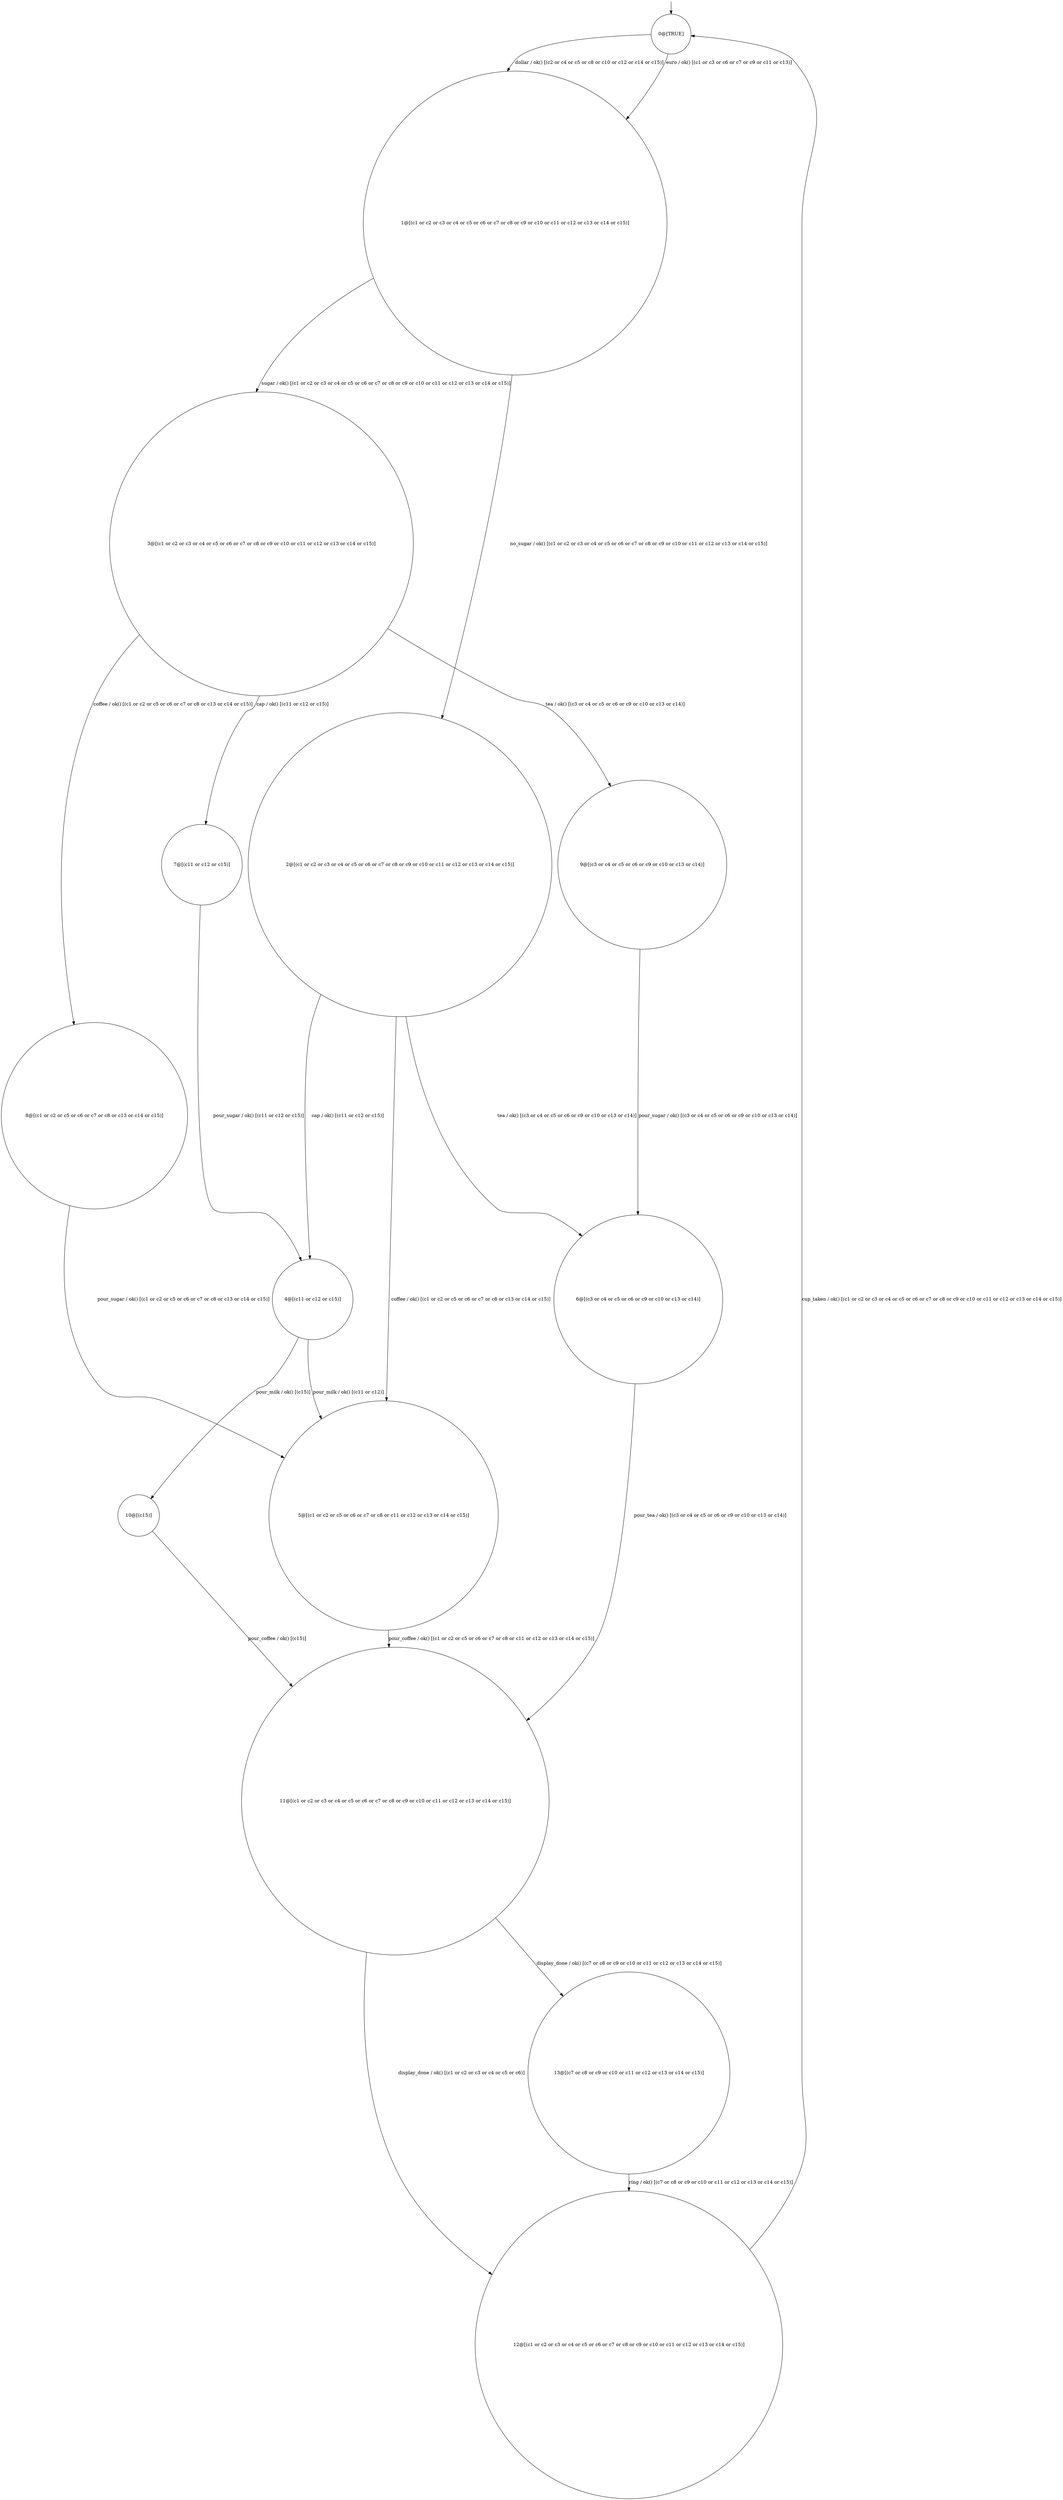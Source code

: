 digraph g {
	edge [lblstyle="above, sloped"];
	s0 [shape="circle" label="0@[TRUE]"];
	s1 [shape="circle" label="1@[(c1 or c2 or c3 or c4 or c5 or c6 or c7 or c8 or c9 or c10 or c11 or c12 or c13 or c14 or c15)]"];
	s2 [shape="circle" label="2@[(c1 or c2 or c3 or c4 or c5 or c6 or c7 or c8 or c9 or c10 or c11 or c12 or c13 or c14 or c15)]"];
	s3 [shape="circle" label="3@[(c1 or c2 or c3 or c4 or c5 or c6 or c7 or c8 or c9 or c10 or c11 or c12 or c13 or c14 or c15)]"];
	s4 [shape="circle" label="4@[(c11 or c12 or c15)]"];
	s5 [shape="circle" label="5@[(c1 or c2 or c5 or c6 or c7 or c8 or c11 or c12 or c13 or c14 or c15)]"];
	s6 [shape="circle" label="6@[(c3 or c4 or c5 or c6 or c9 or c10 or c13 or c14)]"];
	s7 [shape="circle" label="7@[(c11 or c12 or c15)]"];
	s8 [shape="circle" label="8@[(c1 or c2 or c5 or c6 or c7 or c8 or c13 or c14 or c15)]"];
	s9 [shape="circle" label="9@[(c3 or c4 or c5 or c6 or c9 or c10 or c13 or c14)]"];
	s10 [shape="circle" label="10@[(c15)]"];
	s11 [shape="circle" label="11@[(c1 or c2 or c3 or c4 or c5 or c6 or c7 or c8 or c9 or c10 or c11 or c12 or c13 or c14 or c15)]"];
	s12 [shape="circle" label="12@[(c1 or c2 or c3 or c4 or c5 or c6 or c7 or c8 or c9 or c10 or c11 or c12 or c13 or c14 or c15)]"];
	s13 [shape="circle" label="13@[(c7 or c8 or c9 or c10 or c11 or c12 or c13 or c14 or c15)]"];
	s0 -> s1 [label="dollar / ok() [(c2 or c4 or c5 or c8 or c10 or c12 or c14 or c15)]"];
	s0 -> s1 [label="euro / ok() [(c1 or c3 or c6 or c7 or c9 or c11 or c13)]"];
	s1 -> s2 [label="no_sugar / ok() [(c1 or c2 or c3 or c4 or c5 or c6 or c7 or c8 or c9 or c10 or c11 or c12 or c13 or c14 or c15)]"];
	s1 -> s3 [label="sugar / ok() [(c1 or c2 or c3 or c4 or c5 or c6 or c7 or c8 or c9 or c10 or c11 or c12 or c13 or c14 or c15)]"];
	s2 -> s4 [label="cap / ok() [(c11 or c12 or c15)]"];
	s2 -> s5 [label="coffee / ok() [(c1 or c2 or c5 or c6 or c7 or c8 or c13 or c14 or c15)]"];
	s2 -> s6 [label="tea / ok() [(c3 or c4 or c5 or c6 or c9 or c10 or c13 or c14)]"];
	s3 -> s7 [label="cap / ok() [(c11 or c12 or c15)]"];
	s3 -> s8 [label="coffee / ok() [(c1 or c2 or c5 or c6 or c7 or c8 or c13 or c14 or c15)]"];
	s3 -> s9 [label="tea / ok() [(c3 or c4 or c5 or c6 or c9 or c10 or c13 or c14)]"];
	s4 -> s5 [label="pour_milk / ok() [(c11 or c12)]"];
	s4 -> s10 [label="pour_milk / ok() [(c15)]"];
	s5 -> s11 [label="pour_coffee / ok() [(c1 or c2 or c5 or c6 or c7 or c8 or c11 or c12 or c13 or c14 or c15)]"];
	s6 -> s11 [label="pour_tea / ok() [(c3 or c4 or c5 or c6 or c9 or c10 or c13 or c14)]"];
	s7 -> s4 [label="pour_sugar / ok() [(c11 or c12 or c15)]"];
	s8 -> s5 [label="pour_sugar / ok() [(c1 or c2 or c5 or c6 or c7 or c8 or c13 or c14 or c15)]"];
	s9 -> s6 [label="pour_sugar / ok() [(c3 or c4 or c5 or c6 or c9 or c10 or c13 or c14)]"];
	s10 -> s11 [label="pour_coffee / ok() [(c15)]"];
	s11 -> s12 [label="display_done / ok() [(c1 or c2 or c3 or c4 or c5 or c6)]"];
	s11 -> s13 [label="display_done / ok() [(c7 or c8 or c9 or c10 or c11 or c12 or c13 or c14 or c15)]"];
	s12 -> s0 [label="cup_taken / ok() [(c1 or c2 or c3 or c4 or c5 or c6 or c7 or c8 or c9 or c10 or c11 or c12 or c13 or c14 or c15)]"];
	s13 -> s12 [label="ring / ok() [(c7 or c8 or c9 or c10 or c11 or c12 or c13 or c14 or c15)]"];
	__start0 [label="" shape="none" width="0" height="0"];
	__start0 -> s0;
}